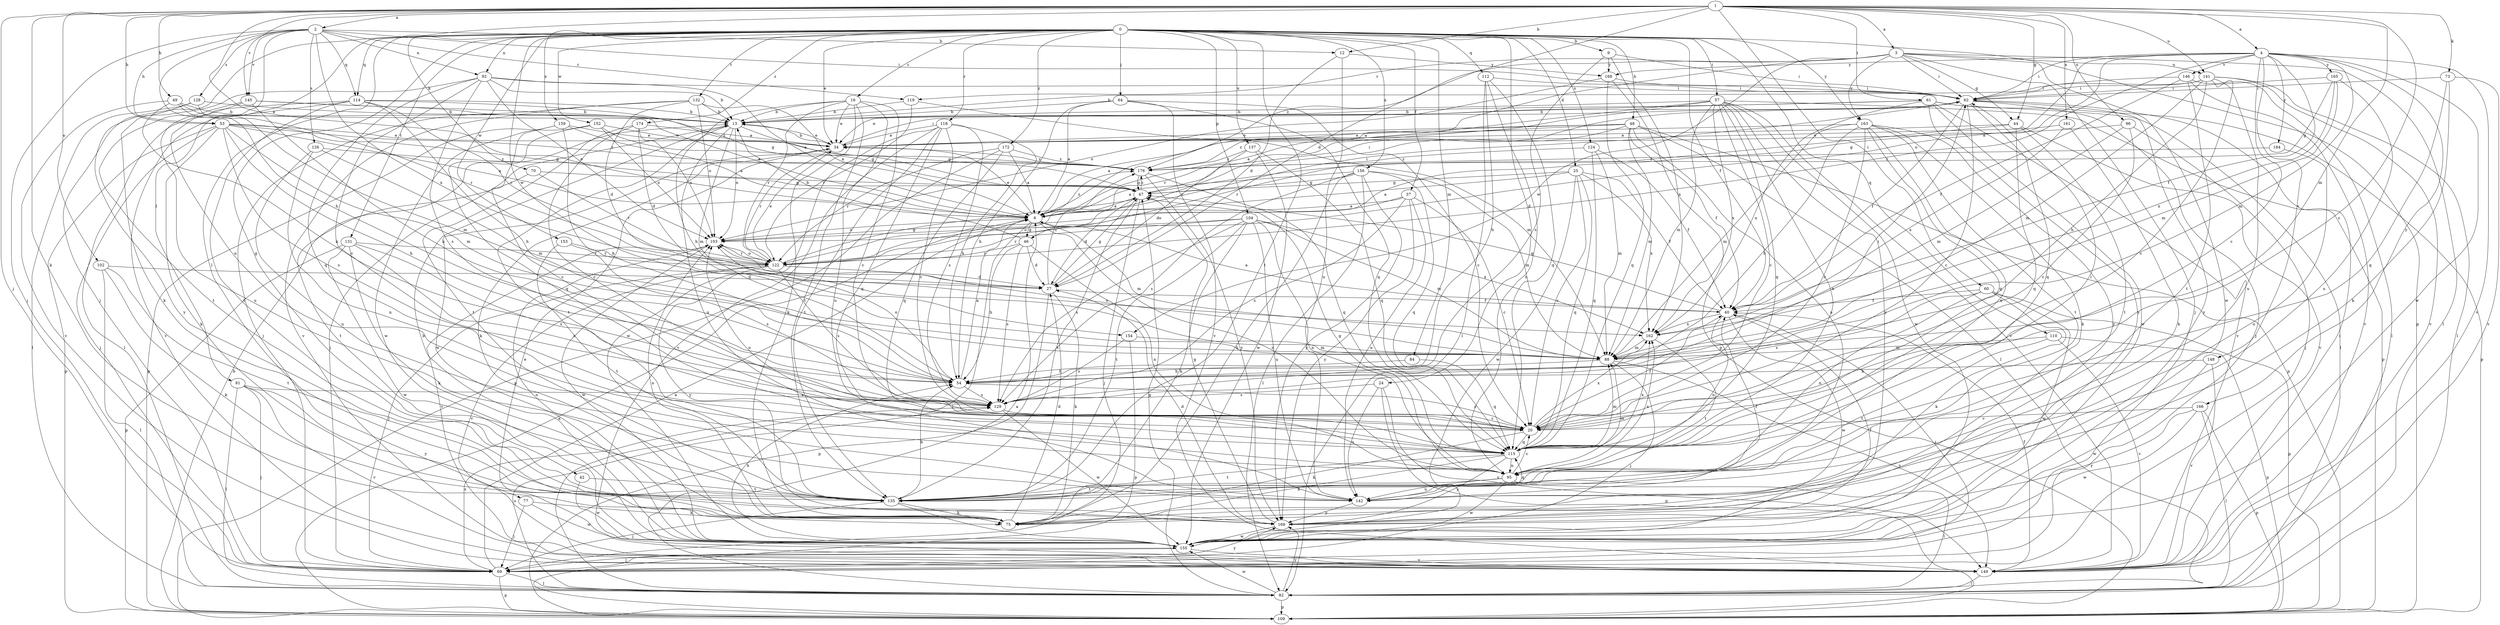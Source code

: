 strict digraph  {
0;
1;
2;
3;
4;
6;
9;
12;
13;
16;
20;
24;
25;
27;
34;
37;
40;
42;
44;
46;
47;
48;
49;
53;
54;
57;
60;
61;
62;
64;
69;
70;
73;
75;
77;
81;
82;
84;
88;
92;
95;
96;
102;
103;
104;
109;
110;
112;
114;
115;
118;
119;
122;
124;
126;
128;
129;
131;
132;
135;
137;
141;
142;
145;
146;
148;
149;
152;
153;
154;
155;
156;
159;
161;
162;
163;
164;
165;
166;
168;
169;
172;
174;
176;
0 -> 9  [label=b];
0 -> 16  [label=c];
0 -> 24  [label=d];
0 -> 25  [label=d];
0 -> 34  [label=e];
0 -> 37  [label=f];
0 -> 40  [label=f];
0 -> 42  [label=g];
0 -> 48  [label=h];
0 -> 57  [label=i];
0 -> 64  [label=j];
0 -> 69  [label=j];
0 -> 77  [label=l];
0 -> 81  [label=l];
0 -> 84  [label=m];
0 -> 92  [label=n];
0 -> 104  [label=p];
0 -> 109  [label=p];
0 -> 110  [label=q];
0 -> 112  [label=q];
0 -> 114  [label=q];
0 -> 118  [label=r];
0 -> 124  [label=s];
0 -> 131  [label=t];
0 -> 132  [label=t];
0 -> 135  [label=t];
0 -> 137  [label=u];
0 -> 152  [label=w];
0 -> 153  [label=w];
0 -> 154  [label=w];
0 -> 156  [label=x];
0 -> 159  [label=x];
0 -> 163  [label=y];
0 -> 172  [label=z];
0 -> 174  [label=z];
1 -> 2  [label=a];
1 -> 3  [label=a];
1 -> 4  [label=a];
1 -> 6  [label=a];
1 -> 12  [label=b];
1 -> 20  [label=c];
1 -> 27  [label=d];
1 -> 44  [label=g];
1 -> 49  [label=h];
1 -> 53  [label=h];
1 -> 60  [label=i];
1 -> 61  [label=i];
1 -> 69  [label=j];
1 -> 70  [label=k];
1 -> 73  [label=k];
1 -> 75  [label=k];
1 -> 88  [label=m];
1 -> 96  [label=o];
1 -> 102  [label=o];
1 -> 141  [label=u];
1 -> 145  [label=v];
1 -> 161  [label=x];
2 -> 12  [label=b];
2 -> 53  [label=h];
2 -> 54  [label=h];
2 -> 62  [label=i];
2 -> 69  [label=j];
2 -> 92  [label=n];
2 -> 95  [label=n];
2 -> 114  [label=q];
2 -> 119  [label=r];
2 -> 126  [label=s];
2 -> 128  [label=s];
2 -> 145  [label=v];
2 -> 162  [label=x];
3 -> 6  [label=a];
3 -> 44  [label=g];
3 -> 62  [label=i];
3 -> 69  [label=j];
3 -> 82  [label=l];
3 -> 119  [label=r];
3 -> 141  [label=u];
3 -> 154  [label=w];
3 -> 155  [label=w];
3 -> 163  [label=y];
3 -> 176  [label=z];
4 -> 20  [label=c];
4 -> 40  [label=f];
4 -> 46  [label=g];
4 -> 62  [label=i];
4 -> 88  [label=m];
4 -> 103  [label=o];
4 -> 122  [label=r];
4 -> 146  [label=v];
4 -> 148  [label=v];
4 -> 149  [label=v];
4 -> 155  [label=w];
4 -> 164  [label=y];
4 -> 165  [label=y];
4 -> 166  [label=y];
4 -> 168  [label=y];
6 -> 34  [label=e];
6 -> 46  [label=g];
6 -> 62  [label=i];
6 -> 82  [label=l];
6 -> 88  [label=m];
6 -> 95  [label=n];
6 -> 103  [label=o];
6 -> 176  [label=z];
9 -> 62  [label=i];
9 -> 129  [label=s];
9 -> 162  [label=x];
9 -> 168  [label=y];
12 -> 27  [label=d];
12 -> 142  [label=u];
12 -> 168  [label=y];
13 -> 34  [label=e];
13 -> 47  [label=g];
13 -> 69  [label=j];
13 -> 88  [label=m];
13 -> 103  [label=o];
13 -> 135  [label=t];
13 -> 142  [label=u];
16 -> 13  [label=b];
16 -> 20  [label=c];
16 -> 34  [label=e];
16 -> 54  [label=h];
16 -> 75  [label=k];
16 -> 122  [label=r];
16 -> 135  [label=t];
16 -> 142  [label=u];
20 -> 40  [label=f];
20 -> 75  [label=k];
20 -> 115  [label=q];
20 -> 162  [label=x];
24 -> 109  [label=p];
24 -> 129  [label=s];
24 -> 142  [label=u];
24 -> 149  [label=v];
25 -> 6  [label=a];
25 -> 20  [label=c];
25 -> 40  [label=f];
25 -> 47  [label=g];
25 -> 115  [label=q];
25 -> 155  [label=w];
25 -> 162  [label=x];
27 -> 40  [label=f];
27 -> 47  [label=g];
27 -> 75  [label=k];
27 -> 109  [label=p];
27 -> 176  [label=z];
34 -> 13  [label=b];
34 -> 62  [label=i];
34 -> 75  [label=k];
34 -> 122  [label=r];
34 -> 155  [label=w];
34 -> 176  [label=z];
37 -> 6  [label=a];
37 -> 20  [label=c];
37 -> 103  [label=o];
37 -> 129  [label=s];
37 -> 142  [label=u];
37 -> 169  [label=y];
40 -> 6  [label=a];
40 -> 47  [label=g];
40 -> 69  [label=j];
40 -> 95  [label=n];
40 -> 155  [label=w];
40 -> 162  [label=x];
42 -> 135  [label=t];
42 -> 155  [label=w];
44 -> 34  [label=e];
44 -> 115  [label=q];
44 -> 122  [label=r];
44 -> 135  [label=t];
44 -> 149  [label=v];
46 -> 13  [label=b];
46 -> 27  [label=d];
46 -> 54  [label=h];
46 -> 95  [label=n];
46 -> 122  [label=r];
46 -> 129  [label=s];
47 -> 6  [label=a];
47 -> 27  [label=d];
47 -> 62  [label=i];
47 -> 69  [label=j];
47 -> 135  [label=t];
47 -> 176  [label=z];
48 -> 6  [label=a];
48 -> 34  [label=e];
48 -> 40  [label=f];
48 -> 82  [label=l];
48 -> 88  [label=m];
48 -> 109  [label=p];
48 -> 122  [label=r];
48 -> 142  [label=u];
48 -> 176  [label=z];
49 -> 6  [label=a];
49 -> 13  [label=b];
49 -> 54  [label=h];
49 -> 88  [label=m];
49 -> 149  [label=v];
53 -> 6  [label=a];
53 -> 34  [label=e];
53 -> 47  [label=g];
53 -> 54  [label=h];
53 -> 69  [label=j];
53 -> 75  [label=k];
53 -> 88  [label=m];
53 -> 109  [label=p];
53 -> 129  [label=s];
53 -> 176  [label=z];
54 -> 6  [label=a];
54 -> 20  [label=c];
54 -> 62  [label=i];
54 -> 103  [label=o];
54 -> 129  [label=s];
57 -> 6  [label=a];
57 -> 13  [label=b];
57 -> 20  [label=c];
57 -> 88  [label=m];
57 -> 95  [label=n];
57 -> 109  [label=p];
57 -> 115  [label=q];
57 -> 122  [label=r];
57 -> 149  [label=v];
57 -> 155  [label=w];
57 -> 162  [label=x];
57 -> 169  [label=y];
60 -> 40  [label=f];
60 -> 75  [label=k];
60 -> 95  [label=n];
60 -> 109  [label=p];
60 -> 129  [label=s];
60 -> 155  [label=w];
61 -> 13  [label=b];
61 -> 34  [label=e];
61 -> 82  [label=l];
61 -> 109  [label=p];
61 -> 149  [label=v];
61 -> 155  [label=w];
61 -> 162  [label=x];
61 -> 169  [label=y];
62 -> 13  [label=b];
62 -> 20  [label=c];
62 -> 40  [label=f];
62 -> 69  [label=j];
62 -> 115  [label=q];
62 -> 169  [label=y];
64 -> 6  [label=a];
64 -> 13  [label=b];
64 -> 20  [label=c];
64 -> 54  [label=h];
64 -> 115  [label=q];
64 -> 149  [label=v];
69 -> 6  [label=a];
69 -> 82  [label=l];
69 -> 109  [label=p];
69 -> 129  [label=s];
69 -> 169  [label=y];
70 -> 47  [label=g];
70 -> 122  [label=r];
70 -> 135  [label=t];
73 -> 62  [label=i];
73 -> 75  [label=k];
73 -> 115  [label=q];
73 -> 149  [label=v];
75 -> 27  [label=d];
75 -> 103  [label=o];
77 -> 69  [label=j];
77 -> 75  [label=k];
77 -> 155  [label=w];
81 -> 69  [label=j];
81 -> 82  [label=l];
81 -> 129  [label=s];
81 -> 149  [label=v];
81 -> 169  [label=y];
82 -> 6  [label=a];
82 -> 47  [label=g];
82 -> 109  [label=p];
82 -> 129  [label=s];
82 -> 155  [label=w];
82 -> 169  [label=y];
84 -> 54  [label=h];
84 -> 115  [label=q];
88 -> 54  [label=h];
88 -> 69  [label=j];
88 -> 103  [label=o];
88 -> 149  [label=v];
92 -> 6  [label=a];
92 -> 13  [label=b];
92 -> 20  [label=c];
92 -> 62  [label=i];
92 -> 75  [label=k];
92 -> 103  [label=o];
92 -> 115  [label=q];
92 -> 129  [label=s];
95 -> 20  [label=c];
95 -> 47  [label=g];
95 -> 82  [label=l];
95 -> 88  [label=m];
95 -> 135  [label=t];
95 -> 142  [label=u];
95 -> 155  [label=w];
95 -> 162  [label=x];
96 -> 20  [label=c];
96 -> 34  [label=e];
96 -> 69  [label=j];
96 -> 88  [label=m];
102 -> 27  [label=d];
102 -> 75  [label=k];
102 -> 82  [label=l];
102 -> 135  [label=t];
103 -> 122  [label=r];
103 -> 149  [label=v];
103 -> 155  [label=w];
104 -> 75  [label=k];
104 -> 88  [label=m];
104 -> 95  [label=n];
104 -> 103  [label=o];
104 -> 122  [label=r];
104 -> 129  [label=s];
104 -> 135  [label=t];
104 -> 142  [label=u];
104 -> 162  [label=x];
109 -> 6  [label=a];
109 -> 13  [label=b];
110 -> 88  [label=m];
110 -> 109  [label=p];
110 -> 135  [label=t];
110 -> 149  [label=v];
112 -> 54  [label=h];
112 -> 62  [label=i];
112 -> 82  [label=l];
112 -> 95  [label=n];
112 -> 115  [label=q];
114 -> 13  [label=b];
114 -> 47  [label=g];
114 -> 54  [label=h];
114 -> 82  [label=l];
114 -> 122  [label=r];
114 -> 135  [label=t];
114 -> 149  [label=v];
115 -> 62  [label=i];
115 -> 75  [label=k];
115 -> 88  [label=m];
115 -> 95  [label=n];
115 -> 103  [label=o];
115 -> 135  [label=t];
115 -> 162  [label=x];
115 -> 169  [label=y];
118 -> 20  [label=c];
118 -> 34  [label=e];
118 -> 54  [label=h];
118 -> 115  [label=q];
118 -> 129  [label=s];
118 -> 135  [label=t];
118 -> 149  [label=v];
118 -> 155  [label=w];
119 -> 13  [label=b];
119 -> 88  [label=m];
119 -> 122  [label=r];
122 -> 27  [label=d];
122 -> 34  [label=e];
122 -> 47  [label=g];
122 -> 69  [label=j];
122 -> 103  [label=o];
122 -> 129  [label=s];
122 -> 149  [label=v];
122 -> 169  [label=y];
124 -> 40  [label=f];
124 -> 88  [label=m];
124 -> 115  [label=q];
124 -> 176  [label=z];
126 -> 88  [label=m];
126 -> 95  [label=n];
126 -> 142  [label=u];
126 -> 176  [label=z];
128 -> 13  [label=b];
128 -> 82  [label=l];
128 -> 122  [label=r];
128 -> 169  [label=y];
129 -> 20  [label=c];
129 -> 155  [label=w];
131 -> 20  [label=c];
131 -> 75  [label=k];
131 -> 109  [label=p];
131 -> 122  [label=r];
131 -> 129  [label=s];
131 -> 155  [label=w];
132 -> 6  [label=a];
132 -> 13  [label=b];
132 -> 27  [label=d];
132 -> 69  [label=j];
132 -> 103  [label=o];
132 -> 149  [label=v];
135 -> 54  [label=h];
135 -> 69  [label=j];
135 -> 75  [label=k];
135 -> 155  [label=w];
137 -> 27  [label=d];
137 -> 115  [label=q];
137 -> 155  [label=w];
137 -> 176  [label=z];
141 -> 13  [label=b];
141 -> 20  [label=c];
141 -> 54  [label=h];
141 -> 62  [label=i];
141 -> 82  [label=l];
141 -> 88  [label=m];
141 -> 142  [label=u];
141 -> 149  [label=v];
142 -> 40  [label=f];
142 -> 115  [label=q];
142 -> 169  [label=y];
145 -> 13  [label=b];
145 -> 54  [label=h];
145 -> 135  [label=t];
145 -> 142  [label=u];
145 -> 176  [label=z];
146 -> 40  [label=f];
146 -> 62  [label=i];
146 -> 82  [label=l];
146 -> 135  [label=t];
146 -> 149  [label=v];
148 -> 54  [label=h];
148 -> 149  [label=v];
148 -> 155  [label=w];
149 -> 34  [label=e];
149 -> 40  [label=f];
149 -> 62  [label=i];
149 -> 82  [label=l];
152 -> 34  [label=e];
152 -> 47  [label=g];
152 -> 103  [label=o];
152 -> 109  [label=p];
152 -> 115  [label=q];
153 -> 122  [label=r];
153 -> 129  [label=s];
153 -> 135  [label=t];
154 -> 88  [label=m];
154 -> 109  [label=p];
154 -> 129  [label=s];
155 -> 13  [label=b];
155 -> 40  [label=f];
155 -> 54  [label=h];
155 -> 69  [label=j];
155 -> 103  [label=o];
155 -> 149  [label=v];
156 -> 6  [label=a];
156 -> 47  [label=g];
156 -> 75  [label=k];
156 -> 82  [label=l];
156 -> 88  [label=m];
156 -> 115  [label=q];
156 -> 129  [label=s];
156 -> 169  [label=y];
159 -> 6  [label=a];
159 -> 20  [label=c];
159 -> 34  [label=e];
159 -> 54  [label=h];
159 -> 155  [label=w];
161 -> 34  [label=e];
161 -> 75  [label=k];
161 -> 162  [label=x];
162 -> 88  [label=m];
162 -> 135  [label=t];
163 -> 20  [label=c];
163 -> 34  [label=e];
163 -> 54  [label=h];
163 -> 75  [label=k];
163 -> 88  [label=m];
163 -> 95  [label=n];
163 -> 115  [label=q];
163 -> 135  [label=t];
163 -> 169  [label=y];
164 -> 142  [label=u];
164 -> 176  [label=z];
165 -> 47  [label=g];
165 -> 62  [label=i];
165 -> 88  [label=m];
165 -> 142  [label=u];
165 -> 162  [label=x];
166 -> 20  [label=c];
166 -> 82  [label=l];
166 -> 109  [label=p];
166 -> 155  [label=w];
166 -> 169  [label=y];
168 -> 62  [label=i];
168 -> 103  [label=o];
168 -> 109  [label=p];
168 -> 115  [label=q];
169 -> 27  [label=d];
169 -> 47  [label=g];
169 -> 155  [label=w];
172 -> 6  [label=a];
172 -> 109  [label=p];
172 -> 115  [label=q];
172 -> 122  [label=r];
172 -> 176  [label=z];
174 -> 20  [label=c];
174 -> 27  [label=d];
174 -> 34  [label=e];
174 -> 103  [label=o];
174 -> 135  [label=t];
176 -> 47  [label=g];
176 -> 115  [label=q];
176 -> 169  [label=y];
}
